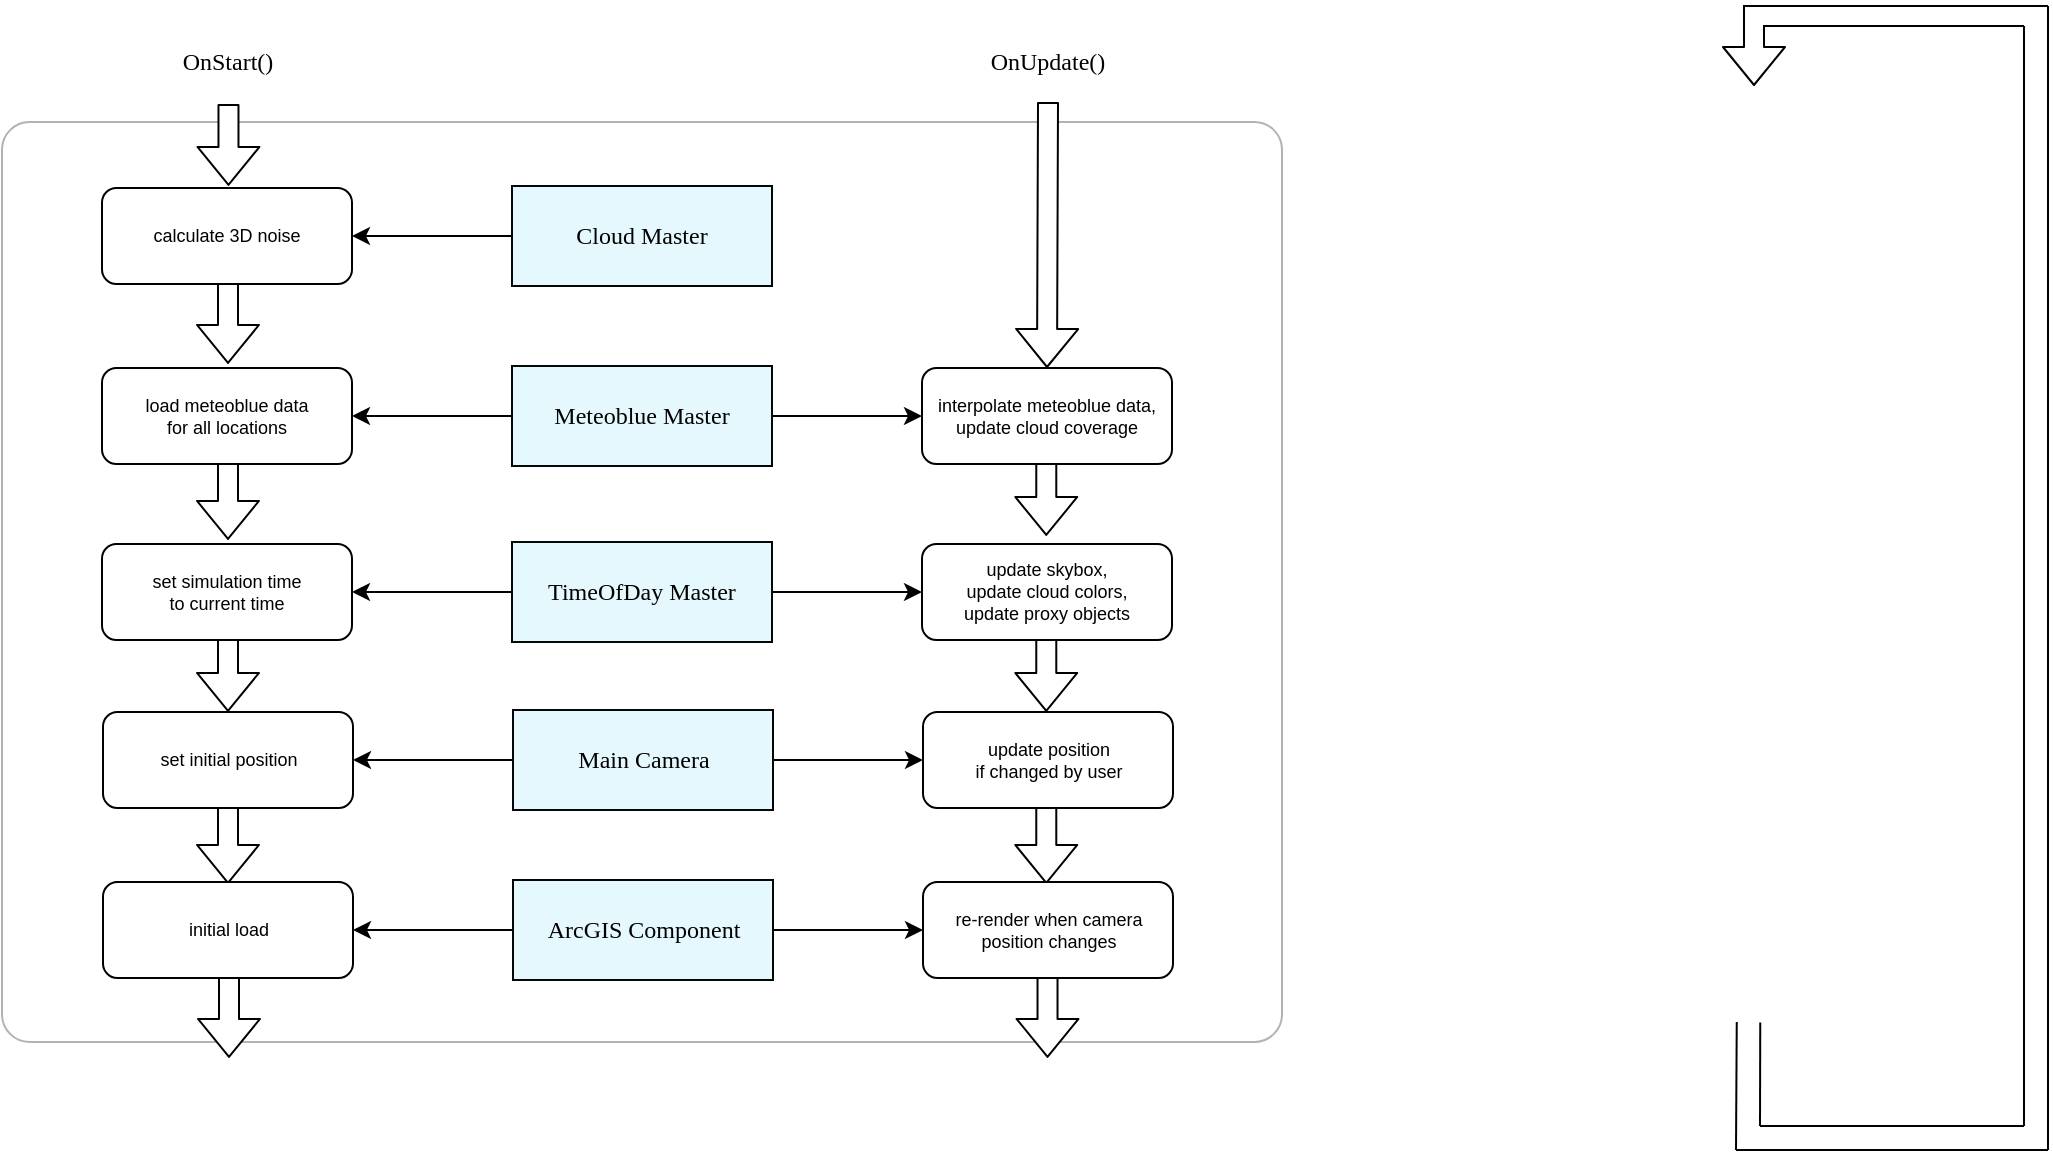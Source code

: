 <mxfile version="14.7.6" type="device"><diagram id="4o0XEEwWVAIAVLP5nlNw" name="Page-1"><mxGraphModel dx="1178" dy="609" grid="1" gridSize="10" guides="1" tooltips="1" connect="1" arrows="1" fold="1" page="1" pageScale="1" pageWidth="827" pageHeight="1169" math="0" shadow="0"><root><mxCell id="0"/><mxCell id="1" parent="0"/><mxCell id="mQrHln_61KnSIquGv-kB-1" value="" style="rounded=1;whiteSpace=wrap;html=1;fillColor=none;strokeColor=#B3B3B3;arcSize=3;" parent="1" vertex="1"><mxGeometry x="80" y="310" width="640" height="460" as="geometry"/></mxCell><mxCell id="r2isKx52D7J2VewkRf_6-44" value="" style="shape=flexArrow;endArrow=classic;html=1;fillColor=#ffffff;" edge="1" parent="1"><mxGeometry width="50" height="50" relative="1" as="geometry"><mxPoint x="602.76" y="736.998" as="sourcePoint"/><mxPoint x="602.76" y="777.95" as="targetPoint"/></mxGeometry></mxCell><mxCell id="r2isKx52D7J2VewkRf_6-43" value="" style="rounded=0;whiteSpace=wrap;html=1;align=center;strokeColor=#FFFFFF;" vertex="1" parent="1"><mxGeometry x="948" y="790" width="11" height="8" as="geometry"/></mxCell><mxCell id="mQrHln_61KnSIquGv-kB-10" value="" style="shape=flexArrow;endArrow=classic;html=1;fillColor=#ffffff;" parent="1" edge="1"><mxGeometry width="50" height="50" relative="1" as="geometry"><mxPoint x="193" y="649.998" as="sourcePoint"/><mxPoint x="193" y="690.95" as="targetPoint"/></mxGeometry></mxCell><mxCell id="mQrHln_61KnSIquGv-kB-11" value="" style="shape=flexArrow;endArrow=classic;html=1;fillColor=#ffffff;" parent="1" edge="1"><mxGeometry width="50" height="50" relative="1" as="geometry"><mxPoint x="193" y="563.998" as="sourcePoint"/><mxPoint x="193" y="604.95" as="targetPoint"/></mxGeometry></mxCell><mxCell id="mQrHln_61KnSIquGv-kB-8" value="" style="shape=flexArrow;endArrow=classic;html=1;fillColor=#ffffff;" parent="1" edge="1"><mxGeometry width="50" height="50" relative="1" as="geometry"><mxPoint x="193" y="477.998" as="sourcePoint"/><mxPoint x="193" y="518.95" as="targetPoint"/></mxGeometry></mxCell><mxCell id="mQrHln_61KnSIquGv-kB-4" value="" style="shape=flexArrow;endArrow=classic;html=1;fillColor=#ffffff;" parent="1" edge="1"><mxGeometry width="50" height="50" relative="1" as="geometry"><mxPoint x="193.24" y="300.998" as="sourcePoint"/><mxPoint x="193.24" y="341.95" as="targetPoint"/></mxGeometry></mxCell><mxCell id="mQrHln_61KnSIquGv-kB-6" value="" style="shape=flexArrow;endArrow=classic;html=1;fillColor=#ffffff;" parent="1" edge="1"><mxGeometry width="50" height="50" relative="1" as="geometry"><mxPoint x="193" y="389.998" as="sourcePoint"/><mxPoint x="193" y="430.95" as="targetPoint"/></mxGeometry></mxCell><mxCell id="r2isKx52D7J2VewkRf_6-6" value="" style="shape=flexArrow;endArrow=classic;html=1;fillColor=#ffffff;" edge="1" parent="1"><mxGeometry width="50" height="50" relative="1" as="geometry"><mxPoint x="602.14" y="650.028" as="sourcePoint"/><mxPoint x="602.14" y="690.98" as="targetPoint"/></mxGeometry></mxCell><mxCell id="r2isKx52D7J2VewkRf_6-7" value="" style="shape=flexArrow;endArrow=classic;html=1;fillColor=#ffffff;" edge="1" parent="1"><mxGeometry width="50" height="50" relative="1" as="geometry"><mxPoint x="602.14" y="564.028" as="sourcePoint"/><mxPoint x="602.14" y="604.98" as="targetPoint"/></mxGeometry></mxCell><mxCell id="r2isKx52D7J2VewkRf_6-8" value="" style="shape=flexArrow;endArrow=classic;html=1;fillColor=#ffffff;" edge="1" parent="1"><mxGeometry width="50" height="50" relative="1" as="geometry"><mxPoint x="602.14" y="476.028" as="sourcePoint"/><mxPoint x="602.14" y="516.98" as="targetPoint"/></mxGeometry></mxCell><mxCell id="r2isKx52D7J2VewkRf_6-10" value="" style="shape=flexArrow;endArrow=classic;html=1;fillColor=#ffffff;entryX=0.5;entryY=0;entryDx=0;entryDy=0;" edge="1" parent="1" target="r2isKx52D7J2VewkRf_6-1"><mxGeometry width="50" height="50" relative="1" as="geometry"><mxPoint x="603" y="300" as="sourcePoint"/><mxPoint x="602.14" y="428.98" as="targetPoint"/></mxGeometry></mxCell><mxCell id="r2isKx52D7J2VewkRf_6-14" value="" style="shape=flexArrow;endArrow=classic;html=1;fillColor=#ffffff;" edge="1" parent="1"><mxGeometry width="50" height="50" relative="1" as="geometry"><mxPoint x="193.5" y="736.998" as="sourcePoint"/><mxPoint x="193.5" y="777.95" as="targetPoint"/></mxGeometry></mxCell><mxCell id="mQrHln_61KnSIquGv-kB-2" value="&lt;font face=&quot;Computer Modern&quot;&gt;OnUpdate()&lt;/font&gt;" style="text;html=1;strokeColor=none;fillColor=none;align=center;verticalAlign=middle;whiteSpace=wrap;rounded=0;" parent="1" vertex="1"><mxGeometry x="532.5" y="270" width="140" height="20" as="geometry"/></mxCell><mxCell id="r2isKx52D7J2VewkRf_6-33" style="edgeStyle=orthogonalEdgeStyle;rounded=0;orthogonalLoop=1;jettySize=auto;html=1;" edge="1" parent="1" source="mQrHln_61KnSIquGv-kB-3" target="r2isKx52D7J2VewkRf_6-3"><mxGeometry relative="1" as="geometry"/></mxCell><mxCell id="mQrHln_61KnSIquGv-kB-3" value="&lt;font face=&quot;computer modern&quot;&gt;Cloud Master&lt;/font&gt;" style="rounded=0;whiteSpace=wrap;html=1;align=center;fillColor=#E5F8FE;strokeColor=#040608;" parent="1" vertex="1"><mxGeometry x="335" y="342" width="130" height="50" as="geometry"/></mxCell><mxCell id="r2isKx52D7J2VewkRf_6-34" style="edgeStyle=orthogonalEdgeStyle;rounded=0;orthogonalLoop=1;jettySize=auto;html=1;" edge="1" parent="1" source="mQrHln_61KnSIquGv-kB-5" target="r2isKx52D7J2VewkRf_6-4"><mxGeometry relative="1" as="geometry"/></mxCell><mxCell id="r2isKx52D7J2VewkRf_6-41" style="edgeStyle=orthogonalEdgeStyle;rounded=0;orthogonalLoop=1;jettySize=auto;html=1;" edge="1" parent="1" source="mQrHln_61KnSIquGv-kB-5" target="r2isKx52D7J2VewkRf_6-1"><mxGeometry relative="1" as="geometry"/></mxCell><mxCell id="mQrHln_61KnSIquGv-kB-5" value="&lt;font face=&quot;computer modern&quot;&gt;Meteoblue Master&lt;/font&gt;" style="rounded=0;whiteSpace=wrap;html=1;align=center;fillColor=#E5F8FE;strokeColor=#040608;" parent="1" vertex="1"><mxGeometry x="335" y="432" width="130" height="50" as="geometry"/></mxCell><mxCell id="r2isKx52D7J2VewkRf_6-35" style="edgeStyle=orthogonalEdgeStyle;rounded=0;orthogonalLoop=1;jettySize=auto;html=1;" edge="1" parent="1" source="mQrHln_61KnSIquGv-kB-7" target="r2isKx52D7J2VewkRf_6-11"><mxGeometry relative="1" as="geometry"/></mxCell><mxCell id="r2isKx52D7J2VewkRf_6-40" style="edgeStyle=orthogonalEdgeStyle;rounded=0;orthogonalLoop=1;jettySize=auto;html=1;" edge="1" parent="1" source="mQrHln_61KnSIquGv-kB-7" target="mQrHln_61KnSIquGv-kB-13"><mxGeometry relative="1" as="geometry"/></mxCell><mxCell id="mQrHln_61KnSIquGv-kB-7" value="&lt;font face=&quot;computer modern&quot;&gt;TimeOfDay Master&lt;/font&gt;" style="rounded=0;whiteSpace=wrap;html=1;align=center;fillColor=#E5F8FE;strokeColor=#040608;" parent="1" vertex="1"><mxGeometry x="335" y="520" width="130" height="50" as="geometry"/></mxCell><mxCell id="r2isKx52D7J2VewkRf_6-37" style="edgeStyle=orthogonalEdgeStyle;rounded=0;orthogonalLoop=1;jettySize=auto;html=1;" edge="1" parent="1" source="mQrHln_61KnSIquGv-kB-9" target="r2isKx52D7J2VewkRf_6-12"><mxGeometry relative="1" as="geometry"/></mxCell><mxCell id="r2isKx52D7J2VewkRf_6-38" style="edgeStyle=orthogonalEdgeStyle;rounded=0;orthogonalLoop=1;jettySize=auto;html=1;" edge="1" parent="1" source="mQrHln_61KnSIquGv-kB-9" target="r2isKx52D7J2VewkRf_6-13"><mxGeometry relative="1" as="geometry"/></mxCell><mxCell id="mQrHln_61KnSIquGv-kB-9" value="&lt;font face=&quot;computer modern&quot;&gt;ArcGIS Component&lt;/font&gt;" style="rounded=0;whiteSpace=wrap;html=1;align=center;fillColor=#E5F8FE;strokeColor=#040608;" parent="1" vertex="1"><mxGeometry x="335.5" y="689" width="130" height="50" as="geometry"/></mxCell><mxCell id="mQrHln_61KnSIquGv-kB-13" value="update skybox,&lt;br&gt;update cloud colors,&lt;br&gt;update proxy objects" style="rounded=1;whiteSpace=wrap;html=1;fillColor=#ffffff;fontSize=9;" parent="1" vertex="1"><mxGeometry x="540" y="521" width="125" height="48" as="geometry"/></mxCell><mxCell id="r2isKx52D7J2VewkRf_6-1" value="interpolate meteoblue data,&lt;br&gt;update cloud coverage" style="rounded=1;whiteSpace=wrap;html=1;fillColor=#ffffff;fontSize=9;" vertex="1" parent="1"><mxGeometry x="540" y="433" width="125" height="48" as="geometry"/></mxCell><mxCell id="r2isKx52D7J2VewkRf_6-2" value="&lt;font face=&quot;Computer Modern&quot;&gt;OnStart()&lt;/font&gt;" style="text;html=1;strokeColor=none;fillColor=none;align=center;verticalAlign=middle;whiteSpace=wrap;rounded=0;" vertex="1" parent="1"><mxGeometry x="127.5" y="270" width="130" height="20" as="geometry"/></mxCell><mxCell id="r2isKx52D7J2VewkRf_6-3" value="calculate 3D noise" style="rounded=1;whiteSpace=wrap;html=1;fillColor=#ffffff;fontSize=9;" vertex="1" parent="1"><mxGeometry x="130" y="343" width="125" height="48" as="geometry"/></mxCell><mxCell id="r2isKx52D7J2VewkRf_6-4" value="load meteoblue data&lt;br&gt;for all locations" style="rounded=1;whiteSpace=wrap;html=1;fillColor=#ffffff;fontSize=9;" vertex="1" parent="1"><mxGeometry x="130" y="433" width="125" height="48" as="geometry"/></mxCell><mxCell id="r2isKx52D7J2VewkRf_6-11" value="set simulation time&lt;br&gt;to current time" style="rounded=1;whiteSpace=wrap;html=1;fillColor=#ffffff;fontSize=9;" vertex="1" parent="1"><mxGeometry x="130" y="521" width="125" height="48" as="geometry"/></mxCell><mxCell id="r2isKx52D7J2VewkRf_6-12" value="initial load" style="rounded=1;whiteSpace=wrap;html=1;fillColor=#ffffff;fontSize=9;" vertex="1" parent="1"><mxGeometry x="130.5" y="690" width="125" height="48" as="geometry"/></mxCell><mxCell id="r2isKx52D7J2VewkRf_6-13" value="re-render when camera&lt;br&gt;position changes" style="rounded=1;whiteSpace=wrap;html=1;fillColor=#ffffff;fontSize=9;" vertex="1" parent="1"><mxGeometry x="540.5" y="690" width="125" height="48" as="geometry"/></mxCell><mxCell id="r2isKx52D7J2VewkRf_6-36" style="edgeStyle=orthogonalEdgeStyle;rounded=0;orthogonalLoop=1;jettySize=auto;html=1;" edge="1" parent="1" source="r2isKx52D7J2VewkRf_6-15" target="r2isKx52D7J2VewkRf_6-17"><mxGeometry relative="1" as="geometry"/></mxCell><mxCell id="r2isKx52D7J2VewkRf_6-39" style="edgeStyle=orthogonalEdgeStyle;rounded=0;orthogonalLoop=1;jettySize=auto;html=1;" edge="1" parent="1" source="r2isKx52D7J2VewkRf_6-15" target="r2isKx52D7J2VewkRf_6-18"><mxGeometry relative="1" as="geometry"/></mxCell><mxCell id="r2isKx52D7J2VewkRf_6-15" value="&lt;font face=&quot;computer modern&quot;&gt;Main Camera&lt;/font&gt;" style="rounded=0;whiteSpace=wrap;html=1;align=center;fillColor=#E5F8FE;strokeColor=#040608;" vertex="1" parent="1"><mxGeometry x="335.5" y="604" width="130" height="50" as="geometry"/></mxCell><mxCell id="r2isKx52D7J2VewkRf_6-17" value="set initial position" style="rounded=1;whiteSpace=wrap;html=1;fillColor=#ffffff;fontSize=9;" vertex="1" parent="1"><mxGeometry x="130.5" y="605" width="125" height="48" as="geometry"/></mxCell><mxCell id="r2isKx52D7J2VewkRf_6-18" value="update position&lt;br&gt;if changed by user" style="rounded=1;whiteSpace=wrap;html=1;fillColor=#ffffff;fontSize=9;" vertex="1" parent="1"><mxGeometry x="540.5" y="605" width="125" height="48" as="geometry"/></mxCell><mxCell id="r2isKx52D7J2VewkRf_6-19" value="" style="endArrow=none;html=1;entryX=0.525;entryY=1.004;entryDx=0;entryDy=0;entryPerimeter=0;" edge="1" parent="1"><mxGeometry width="50" height="50" relative="1" as="geometry"><mxPoint x="959" y="812" as="sourcePoint"/><mxPoint x="959.125" y="760.192" as="targetPoint"/></mxGeometry></mxCell><mxCell id="r2isKx52D7J2VewkRf_6-20" value="" style="endArrow=none;html=1;exitX=0.431;exitY=1.001;exitDx=0;exitDy=0;exitPerimeter=0;" edge="1" parent="1"><mxGeometry width="50" height="50" relative="1" as="geometry"><mxPoint x="947.375" y="760.048" as="sourcePoint"/><mxPoint x="947" y="824" as="targetPoint"/></mxGeometry></mxCell><mxCell id="r2isKx52D7J2VewkRf_6-21" value="" style="endArrow=none;html=1;" edge="1" parent="1"><mxGeometry width="50" height="50" relative="1" as="geometry"><mxPoint x="947" y="824" as="sourcePoint"/><mxPoint x="1103" y="824" as="targetPoint"/></mxGeometry></mxCell><mxCell id="r2isKx52D7J2VewkRf_6-22" value="" style="endArrow=none;html=1;" edge="1" parent="1"><mxGeometry width="50" height="50" relative="1" as="geometry"><mxPoint x="959" y="812" as="sourcePoint"/><mxPoint x="1091" y="812" as="targetPoint"/></mxGeometry></mxCell><mxCell id="r2isKx52D7J2VewkRf_6-23" value="" style="endArrow=none;html=1;" edge="1" parent="1"><mxGeometry width="50" height="50" relative="1" as="geometry"><mxPoint x="1091" y="262" as="sourcePoint"/><mxPoint x="1091" y="812" as="targetPoint"/></mxGeometry></mxCell><mxCell id="r2isKx52D7J2VewkRf_6-24" value="" style="endArrow=none;html=1;" edge="1" parent="1"><mxGeometry width="50" height="50" relative="1" as="geometry"><mxPoint x="1103" y="252" as="sourcePoint"/><mxPoint x="1103" y="824" as="targetPoint"/></mxGeometry></mxCell><mxCell id="r2isKx52D7J2VewkRf_6-26" value="" style="endArrow=none;html=1;" edge="1" parent="1"><mxGeometry width="50" height="50" relative="1" as="geometry"><mxPoint x="950" y="252" as="sourcePoint"/><mxPoint x="1103" y="252" as="targetPoint"/></mxGeometry></mxCell><mxCell id="r2isKx52D7J2VewkRf_6-27" value="" style="endArrow=none;html=1;" edge="1" parent="1"><mxGeometry width="50" height="50" relative="1" as="geometry"><mxPoint x="961" y="262" as="sourcePoint"/><mxPoint x="1091" y="262" as="targetPoint"/></mxGeometry></mxCell><mxCell id="r2isKx52D7J2VewkRf_6-29" value="" style="shape=flexArrow;endArrow=classic;html=1;fillColor=#ffffff;" edge="1" parent="1"><mxGeometry width="50" height="50" relative="1" as="geometry"><mxPoint x="956" y="252" as="sourcePoint"/><mxPoint x="956" y="292" as="targetPoint"/></mxGeometry></mxCell><mxCell id="r2isKx52D7J2VewkRf_6-31" value="" style="rounded=0;whiteSpace=wrap;html=1;align=center;strokeColor=#FFFFFF;" vertex="1" parent="1"><mxGeometry x="952" y="253" width="10" height="8" as="geometry"/></mxCell><mxCell id="r2isKx52D7J2VewkRf_6-32" value="" style="rounded=0;whiteSpace=wrap;html=1;align=center;strokeColor=#FFFFFF;" vertex="1" parent="1"><mxGeometry x="940" y="250" width="10" height="8" as="geometry"/></mxCell></root></mxGraphModel></diagram></mxfile>